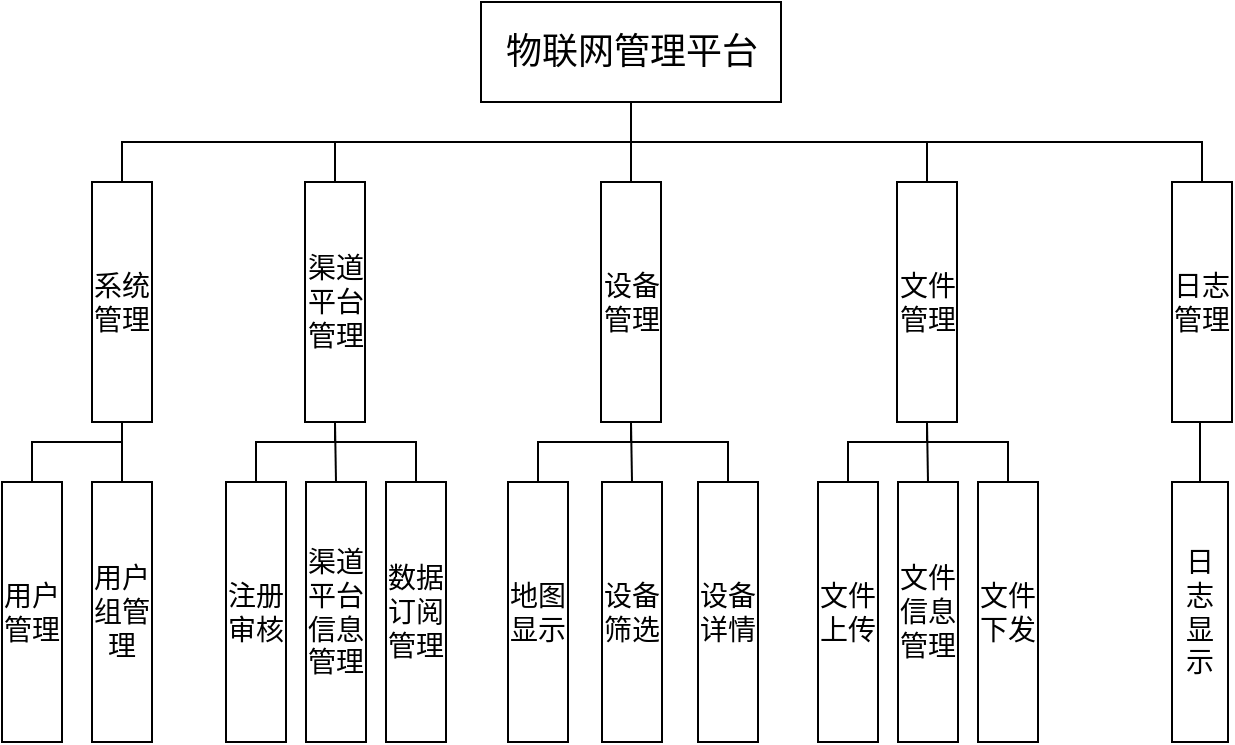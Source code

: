 <mxfile version="10.5.1" type="github"><diagram id="Iu_6_LHitcToAdWr196d" name="Page-1"><mxGraphModel dx="1007" dy="628" grid="1" gridSize="10" guides="1" tooltips="1" connect="1" arrows="1" fold="1" page="1" pageScale="1" pageWidth="850" pageHeight="1100" math="0" shadow="0"><root><mxCell id="0"/><mxCell id="1" parent="0"/><mxCell id="XYhAj1tHbgo5uP4B9Bee-2" style="edgeStyle=orthogonalEdgeStyle;rounded=0;orthogonalLoop=1;jettySize=auto;html=1;exitX=0.5;exitY=1;exitDx=0;exitDy=0;entryX=0.5;entryY=0;entryDx=0;entryDy=0;endArrow=none;endFill=0;" parent="1" source="bYkbQOGnGZ2P0QeDuLN6-1" target="bYkbQOGnGZ2P0QeDuLN6-2" edge="1"><mxGeometry relative="1" as="geometry"/></mxCell><mxCell id="XYhAj1tHbgo5uP4B9Bee-3" style="edgeStyle=orthogonalEdgeStyle;rounded=0;orthogonalLoop=1;jettySize=auto;html=1;exitX=0.5;exitY=1;exitDx=0;exitDy=0;entryX=0.5;entryY=0;entryDx=0;entryDy=0;endArrow=none;endFill=0;" parent="1" source="bYkbQOGnGZ2P0QeDuLN6-1" target="jXoJDwbW6OgcZGK5swPD-1" edge="1"><mxGeometry relative="1" as="geometry"/></mxCell><mxCell id="XYhAj1tHbgo5uP4B9Bee-4" style="edgeStyle=orthogonalEdgeStyle;rounded=0;orthogonalLoop=1;jettySize=auto;html=1;exitX=0.5;exitY=1;exitDx=0;exitDy=0;entryX=0.5;entryY=0;entryDx=0;entryDy=0;endArrow=none;endFill=0;" parent="1" source="bYkbQOGnGZ2P0QeDuLN6-1" target="jXoJDwbW6OgcZGK5swPD-2" edge="1"><mxGeometry relative="1" as="geometry"/></mxCell><mxCell id="XYhAj1tHbgo5uP4B9Bee-5" style="edgeStyle=orthogonalEdgeStyle;rounded=0;orthogonalLoop=1;jettySize=auto;html=1;exitX=0.5;exitY=1;exitDx=0;exitDy=0;entryX=0.5;entryY=0;entryDx=0;entryDy=0;endArrow=none;endFill=0;" parent="1" source="bYkbQOGnGZ2P0QeDuLN6-1" target="jXoJDwbW6OgcZGK5swPD-3" edge="1"><mxGeometry relative="1" as="geometry"/></mxCell><mxCell id="XYhAj1tHbgo5uP4B9Bee-6" style="edgeStyle=orthogonalEdgeStyle;rounded=0;orthogonalLoop=1;jettySize=auto;html=1;exitX=0.5;exitY=1;exitDx=0;exitDy=0;entryX=0.5;entryY=0;entryDx=0;entryDy=0;endArrow=none;endFill=0;" parent="1" source="bYkbQOGnGZ2P0QeDuLN6-1" target="jXoJDwbW6OgcZGK5swPD-4" edge="1"><mxGeometry relative="1" as="geometry"/></mxCell><mxCell id="bYkbQOGnGZ2P0QeDuLN6-1" value="&lt;font style=&quot;font-size: 18px&quot;&gt;物联网管理平台&lt;/font&gt;" style="rounded=0;whiteSpace=wrap;html=1;" parent="1" vertex="1"><mxGeometry x="324.5" width="150" height="50" as="geometry"/></mxCell><mxCell id="XYhAj1tHbgo5uP4B9Bee-8" style="edgeStyle=orthogonalEdgeStyle;rounded=0;orthogonalLoop=1;jettySize=auto;html=1;exitX=0.5;exitY=1;exitDx=0;exitDy=0;entryX=0.5;entryY=0;entryDx=0;entryDy=0;endArrow=none;endFill=0;" parent="1" source="bYkbQOGnGZ2P0QeDuLN6-2" target="jXoJDwbW6OgcZGK5swPD-6" edge="1"><mxGeometry relative="1" as="geometry"/></mxCell><mxCell id="XYhAj1tHbgo5uP4B9Bee-9" style="edgeStyle=orthogonalEdgeStyle;rounded=0;orthogonalLoop=1;jettySize=auto;html=1;exitX=0.5;exitY=1;exitDx=0;exitDy=0;entryX=0.5;entryY=0;entryDx=0;entryDy=0;endArrow=none;endFill=0;" parent="1" source="bYkbQOGnGZ2P0QeDuLN6-2" target="jXoJDwbW6OgcZGK5swPD-5" edge="1"><mxGeometry relative="1" as="geometry"><Array as="points"><mxPoint x="145" y="220"/><mxPoint x="100" y="220"/></Array></mxGeometry></mxCell><mxCell id="bYkbQOGnGZ2P0QeDuLN6-2" value="&lt;font style=&quot;font-size: 14px&quot;&gt;系统管理&lt;/font&gt;" style="rounded=0;whiteSpace=wrap;html=1;" parent="1" vertex="1"><mxGeometry x="130" y="90" width="30" height="120" as="geometry"/></mxCell><mxCell id="XYhAj1tHbgo5uP4B9Bee-10" style="edgeStyle=orthogonalEdgeStyle;rounded=0;orthogonalLoop=1;jettySize=auto;html=1;exitX=0.5;exitY=1;exitDx=0;exitDy=0;entryX=0.5;entryY=0;entryDx=0;entryDy=0;endArrow=none;endFill=0;" parent="1" source="jXoJDwbW6OgcZGK5swPD-1" target="jXoJDwbW6OgcZGK5swPD-8" edge="1"><mxGeometry relative="1" as="geometry"/></mxCell><mxCell id="XYhAj1tHbgo5uP4B9Bee-11" style="edgeStyle=orthogonalEdgeStyle;rounded=0;orthogonalLoop=1;jettySize=auto;html=1;exitX=0.5;exitY=1;exitDx=0;exitDy=0;entryX=0.5;entryY=0;entryDx=0;entryDy=0;endArrow=none;endFill=0;" parent="1" source="jXoJDwbW6OgcZGK5swPD-1" target="jXoJDwbW6OgcZGK5swPD-7" edge="1"><mxGeometry relative="1" as="geometry"><Array as="points"><mxPoint x="252" y="220"/><mxPoint x="212" y="220"/></Array></mxGeometry></mxCell><mxCell id="XYhAj1tHbgo5uP4B9Bee-12" style="edgeStyle=orthogonalEdgeStyle;rounded=0;orthogonalLoop=1;jettySize=auto;html=1;exitX=0.5;exitY=1;exitDx=0;exitDy=0;entryX=0.5;entryY=0;entryDx=0;entryDy=0;endArrow=none;endFill=0;" parent="1" source="jXoJDwbW6OgcZGK5swPD-1" target="jXoJDwbW6OgcZGK5swPD-9" edge="1"><mxGeometry relative="1" as="geometry"><Array as="points"><mxPoint x="252" y="220"/><mxPoint x="292" y="220"/></Array></mxGeometry></mxCell><mxCell id="jXoJDwbW6OgcZGK5swPD-1" value="&lt;font style=&quot;font-size: 14px&quot;&gt;渠道平台管理&lt;/font&gt;" style="rounded=0;whiteSpace=wrap;html=1;" parent="1" vertex="1"><mxGeometry x="236.5" y="90" width="30" height="120" as="geometry"/></mxCell><mxCell id="XYhAj1tHbgo5uP4B9Bee-13" style="edgeStyle=orthogonalEdgeStyle;rounded=0;orthogonalLoop=1;jettySize=auto;html=1;exitX=0.5;exitY=1;exitDx=0;exitDy=0;entryX=0.5;entryY=0;entryDx=0;entryDy=0;endArrow=none;endFill=0;" parent="1" source="jXoJDwbW6OgcZGK5swPD-2" target="jXoJDwbW6OgcZGK5swPD-11" edge="1"><mxGeometry relative="1" as="geometry"/></mxCell><mxCell id="XYhAj1tHbgo5uP4B9Bee-14" style="edgeStyle=orthogonalEdgeStyle;rounded=0;orthogonalLoop=1;jettySize=auto;html=1;exitX=0.5;exitY=1;exitDx=0;exitDy=0;entryX=0.5;entryY=0;entryDx=0;entryDy=0;endArrow=none;endFill=0;" parent="1" source="jXoJDwbW6OgcZGK5swPD-2" target="jXoJDwbW6OgcZGK5swPD-10" edge="1"><mxGeometry relative="1" as="geometry"><Array as="points"><mxPoint x="400" y="220"/><mxPoint x="353" y="220"/></Array></mxGeometry></mxCell><mxCell id="XYhAj1tHbgo5uP4B9Bee-15" style="edgeStyle=orthogonalEdgeStyle;rounded=0;orthogonalLoop=1;jettySize=auto;html=1;exitX=0.5;exitY=1;exitDx=0;exitDy=0;entryX=0.5;entryY=0;entryDx=0;entryDy=0;endArrow=none;endFill=0;" parent="1" source="jXoJDwbW6OgcZGK5swPD-2" target="jXoJDwbW6OgcZGK5swPD-12" edge="1"><mxGeometry relative="1" as="geometry"><Array as="points"><mxPoint x="400" y="220"/><mxPoint x="448" y="220"/></Array></mxGeometry></mxCell><mxCell id="jXoJDwbW6OgcZGK5swPD-2" value="&lt;font style=&quot;font-size: 14px&quot;&gt;设备管理&lt;/font&gt;" style="rounded=0;whiteSpace=wrap;html=1;" parent="1" vertex="1"><mxGeometry x="384.5" y="90" width="30" height="120" as="geometry"/></mxCell><mxCell id="XYhAj1tHbgo5uP4B9Bee-16" style="edgeStyle=orthogonalEdgeStyle;rounded=0;orthogonalLoop=1;jettySize=auto;html=1;exitX=0.5;exitY=1;exitDx=0;exitDy=0;entryX=0.5;entryY=0;entryDx=0;entryDy=0;endArrow=none;endFill=0;" parent="1" source="jXoJDwbW6OgcZGK5swPD-3" target="jXoJDwbW6OgcZGK5swPD-16" edge="1"><mxGeometry relative="1" as="geometry"/></mxCell><mxCell id="XYhAj1tHbgo5uP4B9Bee-19" style="edgeStyle=orthogonalEdgeStyle;rounded=0;orthogonalLoop=1;jettySize=auto;html=1;exitX=0.5;exitY=1;exitDx=0;exitDy=0;entryX=0.5;entryY=0;entryDx=0;entryDy=0;endArrow=none;endFill=0;" parent="1" source="jXoJDwbW6OgcZGK5swPD-3" target="jXoJDwbW6OgcZGK5swPD-13" edge="1"><mxGeometry relative="1" as="geometry"><Array as="points"><mxPoint x="548" y="220"/><mxPoint x="508" y="220"/></Array></mxGeometry></mxCell><mxCell id="XYhAj1tHbgo5uP4B9Bee-20" style="edgeStyle=orthogonalEdgeStyle;rounded=0;orthogonalLoop=1;jettySize=auto;html=1;exitX=0.5;exitY=1;exitDx=0;exitDy=0;entryX=0.5;entryY=0;entryDx=0;entryDy=0;endArrow=none;endFill=0;" parent="1" source="jXoJDwbW6OgcZGK5swPD-3" target="jXoJDwbW6OgcZGK5swPD-17" edge="1"><mxGeometry relative="1" as="geometry"><Array as="points"><mxPoint x="548" y="220"/><mxPoint x="588" y="220"/></Array></mxGeometry></mxCell><mxCell id="jXoJDwbW6OgcZGK5swPD-3" value="&lt;font style=&quot;font-size: 14px&quot;&gt;文件管理&lt;/font&gt;" style="rounded=0;whiteSpace=wrap;html=1;" parent="1" vertex="1"><mxGeometry x="532.5" y="90" width="30" height="120" as="geometry"/></mxCell><mxCell id="XYhAj1tHbgo5uP4B9Bee-18" style="edgeStyle=orthogonalEdgeStyle;rounded=0;orthogonalLoop=1;jettySize=auto;html=1;exitX=0.5;exitY=1;exitDx=0;exitDy=0;entryX=0.5;entryY=0;entryDx=0;entryDy=0;endArrow=none;endFill=0;" parent="1" source="jXoJDwbW6OgcZGK5swPD-4" target="jXoJDwbW6OgcZGK5swPD-18" edge="1"><mxGeometry relative="1" as="geometry"/></mxCell><mxCell id="jXoJDwbW6OgcZGK5swPD-4" value="&lt;font style=&quot;font-size: 14px&quot;&gt;日志管理&lt;/font&gt;" style="rounded=0;whiteSpace=wrap;html=1;" parent="1" vertex="1"><mxGeometry x="670" y="90" width="30" height="120" as="geometry"/></mxCell><mxCell id="jXoJDwbW6OgcZGK5swPD-5" value="&lt;span style=&quot;font-size: 14px&quot;&gt;用户管理&lt;/span&gt;" style="rounded=0;whiteSpace=wrap;html=1;" parent="1" vertex="1"><mxGeometry x="85" y="240" width="30" height="130" as="geometry"/></mxCell><mxCell id="jXoJDwbW6OgcZGK5swPD-6" value="&lt;span style=&quot;font-size: 14px&quot;&gt;用户组管理&lt;/span&gt;" style="rounded=0;whiteSpace=wrap;html=1;" parent="1" vertex="1"><mxGeometry x="130" y="240" width="30" height="130" as="geometry"/></mxCell><mxCell id="jXoJDwbW6OgcZGK5swPD-7" value="&lt;font style=&quot;font-size: 14px&quot;&gt;注册审核&lt;/font&gt;" style="rounded=0;whiteSpace=wrap;html=1;" parent="1" vertex="1"><mxGeometry x="197" y="240" width="30" height="130" as="geometry"/></mxCell><mxCell id="jXoJDwbW6OgcZGK5swPD-8" value="&lt;span&gt;&lt;font style=&quot;font-size: 14px&quot;&gt;渠道平台信息管理&lt;/font&gt;&lt;/span&gt;&lt;br&gt;" style="rounded=0;whiteSpace=wrap;html=1;" parent="1" vertex="1"><mxGeometry x="237" y="240" width="30" height="130" as="geometry"/></mxCell><mxCell id="jXoJDwbW6OgcZGK5swPD-9" value="&lt;span style=&quot;font-size: 14px&quot;&gt;数据订阅管理&lt;/span&gt;" style="rounded=0;whiteSpace=wrap;html=1;" parent="1" vertex="1"><mxGeometry x="277" y="240" width="30" height="130" as="geometry"/></mxCell><mxCell id="jXoJDwbW6OgcZGK5swPD-10" value="&lt;font style=&quot;font-size: 14px&quot;&gt;地图显示&lt;/font&gt;" style="rounded=0;whiteSpace=wrap;html=1;" parent="1" vertex="1"><mxGeometry x="338" y="240" width="30" height="130" as="geometry"/></mxCell><mxCell id="jXoJDwbW6OgcZGK5swPD-11" value="&lt;span style=&quot;font-size: 14px&quot;&gt;设备筛选&lt;/span&gt;" style="rounded=0;whiteSpace=wrap;html=1;" parent="1" vertex="1"><mxGeometry x="385" y="240" width="30" height="130" as="geometry"/></mxCell><mxCell id="jXoJDwbW6OgcZGK5swPD-12" value="&lt;span style=&quot;font-size: 14px&quot;&gt;设备详情&lt;/span&gt;" style="rounded=0;whiteSpace=wrap;html=1;" parent="1" vertex="1"><mxGeometry x="433" y="240" width="30" height="130" as="geometry"/></mxCell><mxCell id="jXoJDwbW6OgcZGK5swPD-13" value="&lt;span style=&quot;font-size: 14px&quot;&gt;文件上传&lt;/span&gt;" style="rounded=0;whiteSpace=wrap;html=1;" parent="1" vertex="1"><mxGeometry x="493" y="240" width="30" height="130" as="geometry"/></mxCell><mxCell id="jXoJDwbW6OgcZGK5swPD-16" value="&lt;span style=&quot;font-size: 14px&quot;&gt;文件信息管理&lt;/span&gt;" style="rounded=0;whiteSpace=wrap;html=1;" parent="1" vertex="1"><mxGeometry x="533" y="240" width="30" height="130" as="geometry"/></mxCell><mxCell id="jXoJDwbW6OgcZGK5swPD-17" value="&lt;span style=&quot;font-size: 14px&quot;&gt;文件下发&lt;/span&gt;" style="rounded=0;whiteSpace=wrap;html=1;" parent="1" vertex="1"><mxGeometry x="573" y="240" width="30" height="130" as="geometry"/></mxCell><mxCell id="jXoJDwbW6OgcZGK5swPD-18" value="&lt;font style=&quot;font-size: 14px&quot;&gt;日志显示&lt;/font&gt;" style="rounded=0;whiteSpace=wrap;html=1;" parent="1" vertex="1"><mxGeometry x="670" y="240" width="28" height="130" as="geometry"/></mxCell></root></mxGraphModel></diagram></mxfile>